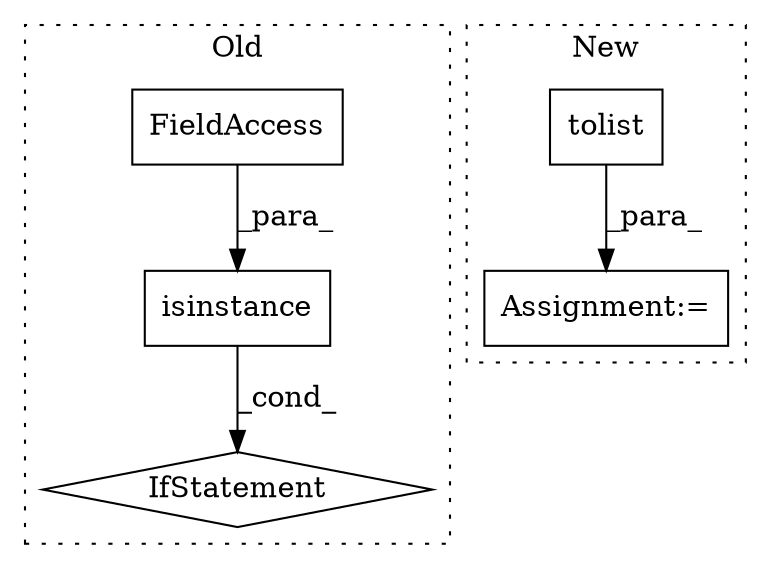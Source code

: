 digraph G {
subgraph cluster0 {
1 [label="isinstance" a="32" s="3253,3282" l="11,1" shape="box"];
4 [label="IfStatement" a="25" s="3283" l="3" shape="diamond"];
5 [label="FieldAccess" a="22" s="3278" l="4" shape="box"];
label = "Old";
style="dotted";
}
subgraph cluster1 {
2 [label="tolist" a="32" s="3296,3316" l="7,1" shape="box"];
3 [label="Assignment:=" a="7" s="3775" l="32" shape="box"];
label = "New";
style="dotted";
}
1 -> 4 [label="_cond_"];
2 -> 3 [label="_para_"];
5 -> 1 [label="_para_"];
}